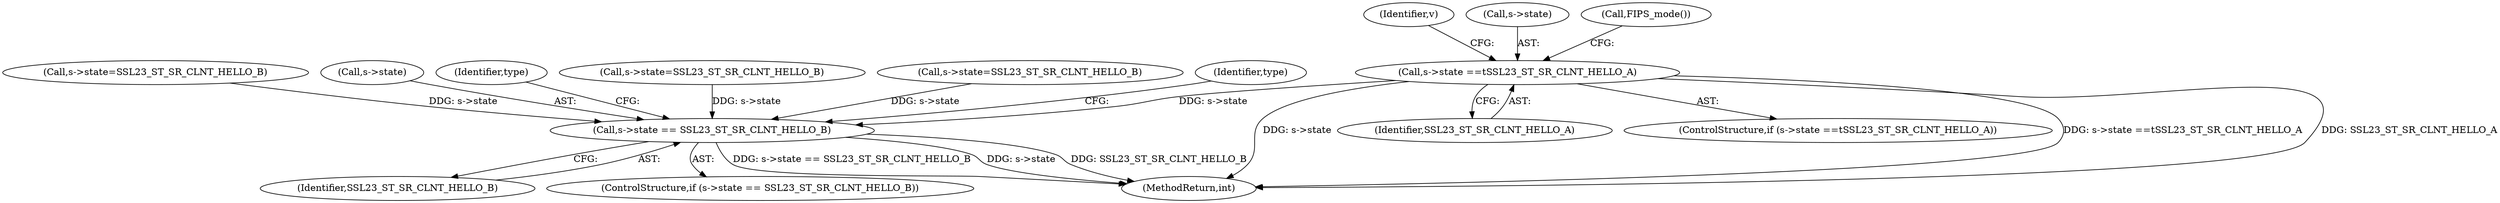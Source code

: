 digraph "0_openssl_b82924741b4bd590da890619be671f4635e46c2b@pointer" {
"1000173" [label="(Call,s->state ==\tSSL23_ST_SR_CLNT_HELLO_A)"];
"1000608" [label="(Call,s->state == SSL23_ST_SR_CLNT_HELLO_B)"];
"1000307" [label="(Call,s->state=SSL23_ST_SR_CLNT_HELLO_B)"];
"1000609" [label="(Call,s->state)"];
"1000608" [label="(Call,s->state == SSL23_ST_SR_CLNT_HELLO_B)"];
"1000177" [label="(Identifier,SSL23_ST_SR_CLNT_HELLO_A)"];
"1000172" [label="(ControlStructure,if (s->state ==\tSSL23_ST_SR_CLNT_HELLO_A))"];
"1001102" [label="(MethodReturn,int)"];
"1000612" [label="(Identifier,SSL23_ST_SR_CLNT_HELLO_B)"];
"1000607" [label="(ControlStructure,if (s->state == SSL23_ST_SR_CLNT_HELLO_B))"];
"1000615" [label="(Identifier,type)"];
"1000326" [label="(Call,s->state=SSL23_ST_SR_CLNT_HELLO_B)"];
"1000181" [label="(Identifier,v)"];
"1000174" [label="(Call,s->state)"];
"1000357" [label="(Call,s->state=SSL23_ST_SR_CLNT_HELLO_B)"];
"1000590" [label="(Call,FIPS_mode())"];
"1000173" [label="(Call,s->state ==\tSSL23_ST_SR_CLNT_HELLO_A)"];
"1000924" [label="(Identifier,type)"];
"1000173" -> "1000172"  [label="AST: "];
"1000173" -> "1000177"  [label="CFG: "];
"1000174" -> "1000173"  [label="AST: "];
"1000177" -> "1000173"  [label="AST: "];
"1000181" -> "1000173"  [label="CFG: "];
"1000590" -> "1000173"  [label="CFG: "];
"1000173" -> "1001102"  [label="DDG: s->state ==\tSSL23_ST_SR_CLNT_HELLO_A"];
"1000173" -> "1001102"  [label="DDG: SSL23_ST_SR_CLNT_HELLO_A"];
"1000173" -> "1001102"  [label="DDG: s->state"];
"1000173" -> "1000608"  [label="DDG: s->state"];
"1000608" -> "1000607"  [label="AST: "];
"1000608" -> "1000612"  [label="CFG: "];
"1000609" -> "1000608"  [label="AST: "];
"1000612" -> "1000608"  [label="AST: "];
"1000615" -> "1000608"  [label="CFG: "];
"1000924" -> "1000608"  [label="CFG: "];
"1000608" -> "1001102"  [label="DDG: s->state == SSL23_ST_SR_CLNT_HELLO_B"];
"1000608" -> "1001102"  [label="DDG: s->state"];
"1000608" -> "1001102"  [label="DDG: SSL23_ST_SR_CLNT_HELLO_B"];
"1000357" -> "1000608"  [label="DDG: s->state"];
"1000326" -> "1000608"  [label="DDG: s->state"];
"1000307" -> "1000608"  [label="DDG: s->state"];
}
